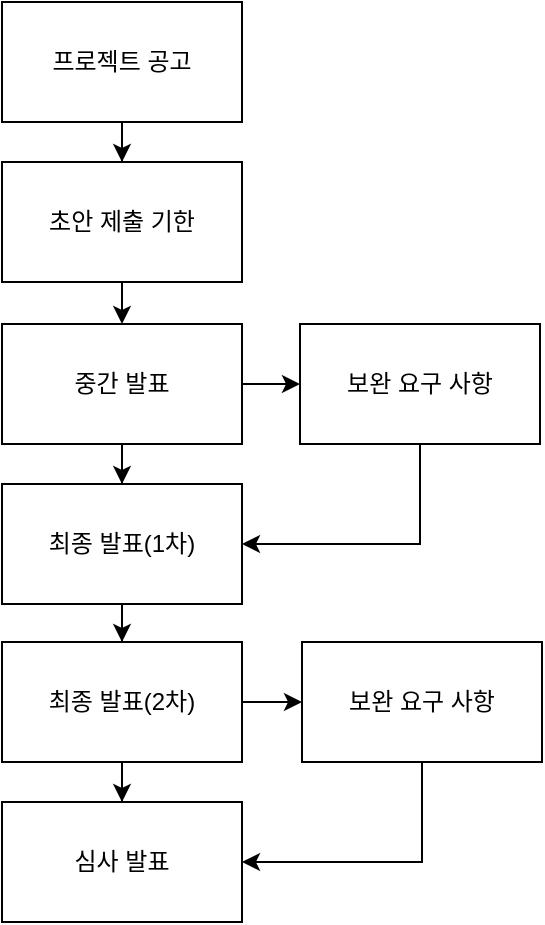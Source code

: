 <mxfile version="25.0.3">
  <diagram name="페이지-1" id="DXrG6RBHk8EfYJ0cVZuX">
    <mxGraphModel grid="1" page="1" gridSize="10" guides="1" tooltips="1" connect="1" arrows="1" fold="1" pageScale="1" pageWidth="827" pageHeight="1169" math="0" shadow="0">
      <root>
        <mxCell id="0" />
        <mxCell id="1" parent="0" />
        <mxCell id="5rK0yduPM2hFeAOG0hjZ-3" value="" style="edgeStyle=orthogonalEdgeStyle;rounded=0;orthogonalLoop=1;jettySize=auto;html=1;" edge="1" parent="1" source="5rK0yduPM2hFeAOG0hjZ-1" target="5rK0yduPM2hFeAOG0hjZ-2">
          <mxGeometry relative="1" as="geometry" />
        </mxCell>
        <mxCell id="5rK0yduPM2hFeAOG0hjZ-1" value="프로젝트 공고" style="rounded=0;whiteSpace=wrap;html=1;" vertex="1" parent="1">
          <mxGeometry x="130" y="80" width="120" height="60" as="geometry" />
        </mxCell>
        <mxCell id="5rK0yduPM2hFeAOG0hjZ-5" value="" style="edgeStyle=orthogonalEdgeStyle;rounded=0;orthogonalLoop=1;jettySize=auto;html=1;" edge="1" parent="1" source="5rK0yduPM2hFeAOG0hjZ-2" target="5rK0yduPM2hFeAOG0hjZ-4">
          <mxGeometry relative="1" as="geometry" />
        </mxCell>
        <mxCell id="5rK0yduPM2hFeAOG0hjZ-2" value="초안 제출 기한" style="whiteSpace=wrap;html=1;rounded=0;" vertex="1" parent="1">
          <mxGeometry x="130" y="160" width="120" height="60" as="geometry" />
        </mxCell>
        <mxCell id="5rK0yduPM2hFeAOG0hjZ-7" value="" style="edgeStyle=orthogonalEdgeStyle;rounded=0;orthogonalLoop=1;jettySize=auto;html=1;" edge="1" parent="1" source="5rK0yduPM2hFeAOG0hjZ-4" target="5rK0yduPM2hFeAOG0hjZ-6">
          <mxGeometry relative="1" as="geometry" />
        </mxCell>
        <mxCell id="5rK0yduPM2hFeAOG0hjZ-9" value="" style="edgeStyle=orthogonalEdgeStyle;rounded=0;orthogonalLoop=1;jettySize=auto;html=1;" edge="1" parent="1" source="5rK0yduPM2hFeAOG0hjZ-4" target="5rK0yduPM2hFeAOG0hjZ-8">
          <mxGeometry relative="1" as="geometry" />
        </mxCell>
        <mxCell id="5rK0yduPM2hFeAOG0hjZ-4" value="중간 발표" style="whiteSpace=wrap;html=1;rounded=0;" vertex="1" parent="1">
          <mxGeometry x="130" y="241" width="120" height="60" as="geometry" />
        </mxCell>
        <mxCell id="5rK0yduPM2hFeAOG0hjZ-6" value="보완 요구 사항" style="whiteSpace=wrap;html=1;rounded=0;" vertex="1" parent="1">
          <mxGeometry x="279" y="241" width="120" height="60" as="geometry" />
        </mxCell>
        <mxCell id="5rK0yduPM2hFeAOG0hjZ-11" value="" style="edgeStyle=orthogonalEdgeStyle;rounded=0;orthogonalLoop=1;jettySize=auto;html=1;" edge="1" parent="1" source="5rK0yduPM2hFeAOG0hjZ-8" target="5rK0yduPM2hFeAOG0hjZ-10">
          <mxGeometry relative="1" as="geometry" />
        </mxCell>
        <mxCell id="5rK0yduPM2hFeAOG0hjZ-8" value="최종 발표(1차)" style="whiteSpace=wrap;html=1;rounded=0;" vertex="1" parent="1">
          <mxGeometry x="130" y="321" width="120" height="60" as="geometry" />
        </mxCell>
        <mxCell id="5rK0yduPM2hFeAOG0hjZ-13" value="" style="edgeStyle=orthogonalEdgeStyle;rounded=0;orthogonalLoop=1;jettySize=auto;html=1;" edge="1" parent="1" source="5rK0yduPM2hFeAOG0hjZ-10" target="5rK0yduPM2hFeAOG0hjZ-12">
          <mxGeometry relative="1" as="geometry" />
        </mxCell>
        <mxCell id="5rK0yduPM2hFeAOG0hjZ-15" value="" style="edgeStyle=orthogonalEdgeStyle;rounded=0;orthogonalLoop=1;jettySize=auto;html=1;" edge="1" parent="1" source="5rK0yduPM2hFeAOG0hjZ-10" target="5rK0yduPM2hFeAOG0hjZ-14">
          <mxGeometry relative="1" as="geometry" />
        </mxCell>
        <mxCell id="5rK0yduPM2hFeAOG0hjZ-10" value="최종 발표(2차)" style="whiteSpace=wrap;html=1;rounded=0;" vertex="1" parent="1">
          <mxGeometry x="130" y="400" width="120" height="60" as="geometry" />
        </mxCell>
        <mxCell id="5rK0yduPM2hFeAOG0hjZ-12" value="심사 발표" style="whiteSpace=wrap;html=1;rounded=0;" vertex="1" parent="1">
          <mxGeometry x="130" y="480" width="120" height="60" as="geometry" />
        </mxCell>
        <mxCell id="5rK0yduPM2hFeAOG0hjZ-14" value="보완 요구 사항" style="whiteSpace=wrap;html=1;rounded=0;" vertex="1" parent="1">
          <mxGeometry x="280" y="400" width="120" height="60" as="geometry" />
        </mxCell>
        <mxCell id="5rK0yduPM2hFeAOG0hjZ-16" value="" style="endArrow=classic;html=1;rounded=0;edgeStyle=orthogonalEdgeStyle;" edge="1" parent="1" source="5rK0yduPM2hFeAOG0hjZ-6" target="5rK0yduPM2hFeAOG0hjZ-8">
          <mxGeometry width="50" height="50" relative="1" as="geometry">
            <mxPoint x="210" y="460" as="sourcePoint" />
            <mxPoint x="390" y="510" as="targetPoint" />
            <Array as="points">
              <mxPoint x="339" y="351" />
            </Array>
          </mxGeometry>
        </mxCell>
        <mxCell id="5rK0yduPM2hFeAOG0hjZ-17" value="" style="endArrow=classic;html=1;rounded=0;edgeStyle=orthogonalEdgeStyle;" edge="1" parent="1" source="5rK0yduPM2hFeAOG0hjZ-14" target="5rK0yduPM2hFeAOG0hjZ-12">
          <mxGeometry width="50" height="50" relative="1" as="geometry">
            <mxPoint x="400" y="430" as="sourcePoint" />
            <mxPoint x="260" y="540" as="targetPoint" />
            <Array as="points">
              <mxPoint x="340" y="510" />
            </Array>
          </mxGeometry>
        </mxCell>
      </root>
    </mxGraphModel>
  </diagram>
</mxfile>

